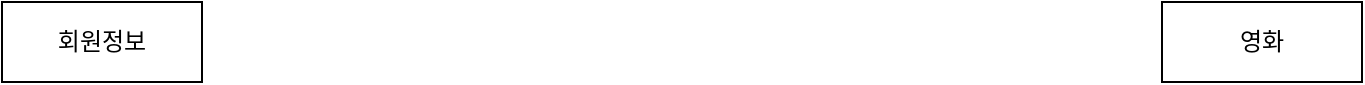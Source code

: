 <mxfile version="20.8.21" type="device"><diagram id="R2lEEEUBdFMjLlhIrx00" name="Page-1"><mxGraphModel dx="1168" dy="681" grid="1" gridSize="10" guides="1" tooltips="1" connect="1" arrows="1" fold="1" page="1" pageScale="1" pageWidth="850" pageHeight="1100" math="0" shadow="0" extFonts="Permanent Marker^https://fonts.googleapis.com/css?family=Permanent+Marker"><root><mxCell id="0"/><mxCell id="1" parent="0"/><mxCell id="rK_DpJ5L6Bh67vZc7oh4-42" value="회원정보" style="whiteSpace=wrap;html=1;align=center;" vertex="1" parent="1"><mxGeometry x="80" y="80" width="100" height="40" as="geometry"/></mxCell><mxCell id="rK_DpJ5L6Bh67vZc7oh4-43" value="영화" style="whiteSpace=wrap;html=1;align=center;" vertex="1" parent="1"><mxGeometry x="660" y="80" width="100" height="40" as="geometry"/></mxCell></root></mxGraphModel></diagram></mxfile>